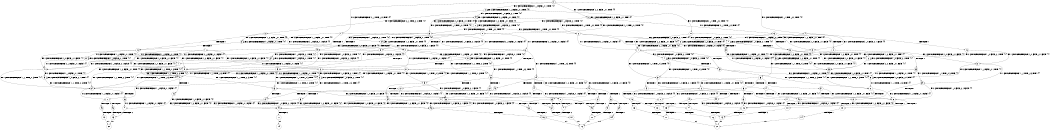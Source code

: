 digraph BCG {
size = "7, 10.5";
center = TRUE;
node [shape = circle];
0 [peripheries = 2];
0 -> 1 [label = "EX !0 !ATOMIC_EXCH_BRANCH (2, +1, TRUE, +0, 2, TRUE) !{0}"];
0 -> 2 [label = "EX !2 !ATOMIC_EXCH_BRANCH (1, +0, FALSE, +0, 1, TRUE) !{0}"];
0 -> 3 [label = "EX !1 !ATOMIC_EXCH_BRANCH (2, +0, FALSE, +0, 1, TRUE) !{0}"];
0 -> 4 [label = "EX !0 !ATOMIC_EXCH_BRANCH (2, +1, TRUE, +0, 2, TRUE) !{0}"];
1 -> 5 [label = "EX !2 !ATOMIC_EXCH_BRANCH (1, +0, FALSE, +0, 1, TRUE) !{0}"];
1 -> 6 [label = "EX !1 !ATOMIC_EXCH_BRANCH (2, +0, FALSE, +0, 1, FALSE) !{0}"];
1 -> 7 [label = "TERMINATE !0"];
2 -> 2 [label = "EX !2 !ATOMIC_EXCH_BRANCH (1, +0, FALSE, +0, 1, TRUE) !{0}"];
2 -> 8 [label = "EX !0 !ATOMIC_EXCH_BRANCH (2, +1, TRUE, +0, 2, TRUE) !{0}"];
2 -> 9 [label = "EX !1 !ATOMIC_EXCH_BRANCH (2, +0, FALSE, +0, 1, TRUE) !{0}"];
2 -> 10 [label = "EX !0 !ATOMIC_EXCH_BRANCH (2, +1, TRUE, +0, 2, TRUE) !{0}"];
3 -> 3 [label = "EX !1 !ATOMIC_EXCH_BRANCH (2, +0, FALSE, +0, 1, TRUE) !{0}"];
3 -> 11 [label = "EX !0 !ATOMIC_EXCH_BRANCH (2, +1, TRUE, +0, 2, TRUE) !{0}"];
3 -> 12 [label = "EX !2 !ATOMIC_EXCH_BRANCH (1, +0, FALSE, +0, 1, TRUE) !{0}"];
3 -> 13 [label = "EX !0 !ATOMIC_EXCH_BRANCH (2, +1, TRUE, +0, 2, TRUE) !{0}"];
4 -> 14 [label = "EX !2 !ATOMIC_EXCH_BRANCH (1, +0, FALSE, +0, 1, TRUE) !{0}"];
4 -> 15 [label = "EX !1 !ATOMIC_EXCH_BRANCH (2, +0, FALSE, +0, 1, FALSE) !{0}"];
4 -> 16 [label = "TERMINATE !0"];
5 -> 5 [label = "EX !2 !ATOMIC_EXCH_BRANCH (1, +0, FALSE, +0, 1, TRUE) !{0}"];
5 -> 17 [label = "EX !1 !ATOMIC_EXCH_BRANCH (2, +0, FALSE, +0, 1, FALSE) !{0}"];
5 -> 18 [label = "TERMINATE !0"];
6 -> 19 [label = "EX !1 !ATOMIC_EXCH_BRANCH (1, +1, TRUE, +0, 3, TRUE) !{0}"];
6 -> 20 [label = "EX !2 !ATOMIC_EXCH_BRANCH (1, +0, FALSE, +0, 1, TRUE) !{0}"];
6 -> 21 [label = "TERMINATE !0"];
7 -> 22 [label = "EX !2 !ATOMIC_EXCH_BRANCH (1, +0, FALSE, +0, 1, TRUE) !{1}"];
7 -> 23 [label = "EX !1 !ATOMIC_EXCH_BRANCH (2, +0, FALSE, +0, 1, FALSE) !{1}"];
7 -> 24 [label = "EX !1 !ATOMIC_EXCH_BRANCH (2, +0, FALSE, +0, 1, FALSE) !{1}"];
8 -> 5 [label = "EX !2 !ATOMIC_EXCH_BRANCH (1, +0, FALSE, +0, 1, TRUE) !{0}"];
8 -> 17 [label = "EX !1 !ATOMIC_EXCH_BRANCH (2, +0, FALSE, +0, 1, FALSE) !{0}"];
8 -> 18 [label = "TERMINATE !0"];
9 -> 9 [label = "EX !1 !ATOMIC_EXCH_BRANCH (2, +0, FALSE, +0, 1, TRUE) !{0}"];
9 -> 12 [label = "EX !2 !ATOMIC_EXCH_BRANCH (1, +0, FALSE, +0, 1, TRUE) !{0}"];
9 -> 25 [label = "EX !0 !ATOMIC_EXCH_BRANCH (2, +1, TRUE, +0, 2, TRUE) !{0}"];
9 -> 26 [label = "EX !0 !ATOMIC_EXCH_BRANCH (2, +1, TRUE, +0, 2, TRUE) !{0}"];
10 -> 14 [label = "EX !2 !ATOMIC_EXCH_BRANCH (1, +0, FALSE, +0, 1, TRUE) !{0}"];
10 -> 27 [label = "EX !1 !ATOMIC_EXCH_BRANCH (2, +0, FALSE, +0, 1, FALSE) !{0}"];
10 -> 28 [label = "TERMINATE !0"];
11 -> 6 [label = "EX !1 !ATOMIC_EXCH_BRANCH (2, +0, FALSE, +0, 1, FALSE) !{0}"];
11 -> 29 [label = "EX !2 !ATOMIC_EXCH_BRANCH (1, +0, FALSE, +0, 1, TRUE) !{0}"];
11 -> 30 [label = "TERMINATE !0"];
12 -> 9 [label = "EX !1 !ATOMIC_EXCH_BRANCH (2, +0, FALSE, +0, 1, TRUE) !{0}"];
12 -> 12 [label = "EX !2 !ATOMIC_EXCH_BRANCH (1, +0, FALSE, +0, 1, TRUE) !{0}"];
12 -> 25 [label = "EX !0 !ATOMIC_EXCH_BRANCH (2, +1, TRUE, +0, 2, TRUE) !{0}"];
12 -> 26 [label = "EX !0 !ATOMIC_EXCH_BRANCH (2, +1, TRUE, +0, 2, TRUE) !{0}"];
13 -> 15 [label = "EX !1 !ATOMIC_EXCH_BRANCH (2, +0, FALSE, +0, 1, FALSE) !{0}"];
13 -> 31 [label = "EX !2 !ATOMIC_EXCH_BRANCH (1, +0, FALSE, +0, 1, TRUE) !{0}"];
13 -> 32 [label = "TERMINATE !0"];
14 -> 14 [label = "EX !2 !ATOMIC_EXCH_BRANCH (1, +0, FALSE, +0, 1, TRUE) !{0}"];
14 -> 27 [label = "EX !1 !ATOMIC_EXCH_BRANCH (2, +0, FALSE, +0, 1, FALSE) !{0}"];
14 -> 28 [label = "TERMINATE !0"];
15 -> 33 [label = "EX !1 !ATOMIC_EXCH_BRANCH (1, +1, TRUE, +0, 3, TRUE) !{0}"];
15 -> 34 [label = "EX !2 !ATOMIC_EXCH_BRANCH (1, +0, FALSE, +0, 1, TRUE) !{0}"];
15 -> 35 [label = "TERMINATE !0"];
16 -> 36 [label = "EX !2 !ATOMIC_EXCH_BRANCH (1, +0, FALSE, +0, 1, TRUE) !{1}"];
16 -> 37 [label = "EX !1 !ATOMIC_EXCH_BRANCH (2, +0, FALSE, +0, 1, FALSE) !{1}"];
17 -> 38 [label = "EX !1 !ATOMIC_EXCH_BRANCH (1, +1, TRUE, +0, 3, TRUE) !{0}"];
17 -> 20 [label = "EX !2 !ATOMIC_EXCH_BRANCH (1, +0, FALSE, +0, 1, TRUE) !{0}"];
17 -> 39 [label = "TERMINATE !0"];
18 -> 22 [label = "EX !2 !ATOMIC_EXCH_BRANCH (1, +0, FALSE, +0, 1, TRUE) !{1}"];
18 -> 40 [label = "EX !1 !ATOMIC_EXCH_BRANCH (2, +0, FALSE, +0, 1, FALSE) !{1}"];
18 -> 41 [label = "EX !1 !ATOMIC_EXCH_BRANCH (2, +0, FALSE, +0, 1, FALSE) !{1}"];
19 -> 42 [label = "EX !2 !ATOMIC_EXCH_BRANCH (1, +0, FALSE, +0, 1, FALSE) !{0}"];
19 -> 43 [label = "TERMINATE !0"];
19 -> 44 [label = "TERMINATE !1"];
20 -> 38 [label = "EX !1 !ATOMIC_EXCH_BRANCH (1, +1, TRUE, +0, 3, TRUE) !{0}"];
20 -> 20 [label = "EX !2 !ATOMIC_EXCH_BRANCH (1, +0, FALSE, +0, 1, TRUE) !{0}"];
20 -> 39 [label = "TERMINATE !0"];
21 -> 45 [label = "EX !1 !ATOMIC_EXCH_BRANCH (1, +1, TRUE, +0, 3, TRUE) !{1}"];
21 -> 46 [label = "EX !2 !ATOMIC_EXCH_BRANCH (1, +0, FALSE, +0, 1, TRUE) !{1}"];
21 -> 47 [label = "EX !1 !ATOMIC_EXCH_BRANCH (1, +1, TRUE, +0, 3, TRUE) !{1}"];
22 -> 22 [label = "EX !2 !ATOMIC_EXCH_BRANCH (1, +0, FALSE, +0, 1, TRUE) !{1}"];
22 -> 40 [label = "EX !1 !ATOMIC_EXCH_BRANCH (2, +0, FALSE, +0, 1, FALSE) !{1}"];
22 -> 41 [label = "EX !1 !ATOMIC_EXCH_BRANCH (2, +0, FALSE, +0, 1, FALSE) !{1}"];
23 -> 45 [label = "EX !1 !ATOMIC_EXCH_BRANCH (1, +1, TRUE, +0, 3, TRUE) !{1}"];
23 -> 46 [label = "EX !2 !ATOMIC_EXCH_BRANCH (1, +0, FALSE, +0, 1, TRUE) !{1}"];
23 -> 47 [label = "EX !1 !ATOMIC_EXCH_BRANCH (1, +1, TRUE, +0, 3, TRUE) !{1}"];
24 -> 48 [label = "EX !2 !ATOMIC_EXCH_BRANCH (1, +0, FALSE, +0, 1, TRUE) !{1}"];
24 -> 47 [label = "EX !1 !ATOMIC_EXCH_BRANCH (1, +1, TRUE, +0, 3, TRUE) !{1}"];
25 -> 17 [label = "EX !1 !ATOMIC_EXCH_BRANCH (2, +0, FALSE, +0, 1, FALSE) !{0}"];
25 -> 29 [label = "EX !2 !ATOMIC_EXCH_BRANCH (1, +0, FALSE, +0, 1, TRUE) !{0}"];
25 -> 49 [label = "TERMINATE !0"];
26 -> 27 [label = "EX !1 !ATOMIC_EXCH_BRANCH (2, +0, FALSE, +0, 1, FALSE) !{0}"];
26 -> 31 [label = "EX !2 !ATOMIC_EXCH_BRANCH (1, +0, FALSE, +0, 1, TRUE) !{0}"];
26 -> 50 [label = "TERMINATE !0"];
27 -> 51 [label = "EX !1 !ATOMIC_EXCH_BRANCH (1, +1, TRUE, +0, 3, TRUE) !{0}"];
27 -> 34 [label = "EX !2 !ATOMIC_EXCH_BRANCH (1, +0, FALSE, +0, 1, TRUE) !{0}"];
27 -> 52 [label = "TERMINATE !0"];
28 -> 36 [label = "EX !2 !ATOMIC_EXCH_BRANCH (1, +0, FALSE, +0, 1, TRUE) !{1}"];
28 -> 53 [label = "EX !1 !ATOMIC_EXCH_BRANCH (2, +0, FALSE, +0, 1, FALSE) !{1}"];
29 -> 17 [label = "EX !1 !ATOMIC_EXCH_BRANCH (2, +0, FALSE, +0, 1, FALSE) !{0}"];
29 -> 29 [label = "EX !2 !ATOMIC_EXCH_BRANCH (1, +0, FALSE, +0, 1, TRUE) !{0}"];
29 -> 49 [label = "TERMINATE !0"];
30 -> 23 [label = "EX !1 !ATOMIC_EXCH_BRANCH (2, +0, FALSE, +0, 1, FALSE) !{1}"];
30 -> 54 [label = "EX !2 !ATOMIC_EXCH_BRANCH (1, +0, FALSE, +0, 1, TRUE) !{1}"];
30 -> 24 [label = "EX !1 !ATOMIC_EXCH_BRANCH (2, +0, FALSE, +0, 1, FALSE) !{1}"];
31 -> 27 [label = "EX !1 !ATOMIC_EXCH_BRANCH (2, +0, FALSE, +0, 1, FALSE) !{0}"];
31 -> 31 [label = "EX !2 !ATOMIC_EXCH_BRANCH (1, +0, FALSE, +0, 1, TRUE) !{0}"];
31 -> 50 [label = "TERMINATE !0"];
32 -> 37 [label = "EX !1 !ATOMIC_EXCH_BRANCH (2, +0, FALSE, +0, 1, FALSE) !{1}"];
32 -> 55 [label = "EX !2 !ATOMIC_EXCH_BRANCH (1, +0, FALSE, +0, 1, TRUE) !{1}"];
33 -> 56 [label = "EX !2 !ATOMIC_EXCH_BRANCH (1, +0, FALSE, +0, 1, FALSE) !{0}"];
33 -> 57 [label = "TERMINATE !0"];
33 -> 58 [label = "TERMINATE !1"];
34 -> 51 [label = "EX !1 !ATOMIC_EXCH_BRANCH (1, +1, TRUE, +0, 3, TRUE) !{0}"];
34 -> 34 [label = "EX !2 !ATOMIC_EXCH_BRANCH (1, +0, FALSE, +0, 1, TRUE) !{0}"];
34 -> 52 [label = "TERMINATE !0"];
35 -> 59 [label = "EX !1 !ATOMIC_EXCH_BRANCH (1, +1, TRUE, +0, 3, TRUE) !{1}"];
35 -> 60 [label = "EX !2 !ATOMIC_EXCH_BRANCH (1, +0, FALSE, +0, 1, TRUE) !{1}"];
36 -> 36 [label = "EX !2 !ATOMIC_EXCH_BRANCH (1, +0, FALSE, +0, 1, TRUE) !{1}"];
36 -> 53 [label = "EX !1 !ATOMIC_EXCH_BRANCH (2, +0, FALSE, +0, 1, FALSE) !{1}"];
37 -> 59 [label = "EX !1 !ATOMIC_EXCH_BRANCH (1, +1, TRUE, +0, 3, TRUE) !{1}"];
37 -> 60 [label = "EX !2 !ATOMIC_EXCH_BRANCH (1, +0, FALSE, +0, 1, TRUE) !{1}"];
38 -> 42 [label = "EX !2 !ATOMIC_EXCH_BRANCH (1, +0, FALSE, +0, 1, FALSE) !{0}"];
38 -> 61 [label = "TERMINATE !0"];
38 -> 62 [label = "TERMINATE !1"];
39 -> 63 [label = "EX !1 !ATOMIC_EXCH_BRANCH (1, +1, TRUE, +0, 3, TRUE) !{1}"];
39 -> 46 [label = "EX !2 !ATOMIC_EXCH_BRANCH (1, +0, FALSE, +0, 1, TRUE) !{1}"];
39 -> 64 [label = "EX !1 !ATOMIC_EXCH_BRANCH (1, +1, TRUE, +0, 3, TRUE) !{1}"];
40 -> 63 [label = "EX !1 !ATOMIC_EXCH_BRANCH (1, +1, TRUE, +0, 3, TRUE) !{1}"];
40 -> 46 [label = "EX !2 !ATOMIC_EXCH_BRANCH (1, +0, FALSE, +0, 1, TRUE) !{1}"];
40 -> 64 [label = "EX !1 !ATOMIC_EXCH_BRANCH (1, +1, TRUE, +0, 3, TRUE) !{1}"];
41 -> 48 [label = "EX !2 !ATOMIC_EXCH_BRANCH (1, +0, FALSE, +0, 1, TRUE) !{1}"];
41 -> 64 [label = "EX !1 !ATOMIC_EXCH_BRANCH (1, +1, TRUE, +0, 3, TRUE) !{1}"];
42 -> 65 [label = "TERMINATE !0"];
42 -> 66 [label = "TERMINATE !2"];
42 -> 67 [label = "TERMINATE !1"];
43 -> 68 [label = "EX !2 !ATOMIC_EXCH_BRANCH (1, +0, FALSE, +0, 1, FALSE) !{1}"];
43 -> 69 [label = "TERMINATE !1"];
44 -> 70 [label = "EX !2 !ATOMIC_EXCH_BRANCH (1, +0, FALSE, +0, 1, FALSE) !{0}"];
44 -> 71 [label = "TERMINATE !0"];
45 -> 68 [label = "EX !2 !ATOMIC_EXCH_BRANCH (1, +0, FALSE, +0, 1, FALSE) !{1}"];
45 -> 69 [label = "TERMINATE !1"];
46 -> 63 [label = "EX !1 !ATOMIC_EXCH_BRANCH (1, +1, TRUE, +0, 3, TRUE) !{1}"];
46 -> 46 [label = "EX !2 !ATOMIC_EXCH_BRANCH (1, +0, FALSE, +0, 1, TRUE) !{1}"];
46 -> 64 [label = "EX !1 !ATOMIC_EXCH_BRANCH (1, +1, TRUE, +0, 3, TRUE) !{1}"];
47 -> 72 [label = "EX !2 !ATOMIC_EXCH_BRANCH (1, +0, FALSE, +0, 1, FALSE) !{1}"];
47 -> 73 [label = "TERMINATE !1"];
48 -> 48 [label = "EX !2 !ATOMIC_EXCH_BRANCH (1, +0, FALSE, +0, 1, TRUE) !{1}"];
48 -> 64 [label = "EX !1 !ATOMIC_EXCH_BRANCH (1, +1, TRUE, +0, 3, TRUE) !{1}"];
49 -> 40 [label = "EX !1 !ATOMIC_EXCH_BRANCH (2, +0, FALSE, +0, 1, FALSE) !{1}"];
49 -> 54 [label = "EX !2 !ATOMIC_EXCH_BRANCH (1, +0, FALSE, +0, 1, TRUE) !{1}"];
49 -> 41 [label = "EX !1 !ATOMIC_EXCH_BRANCH (2, +0, FALSE, +0, 1, FALSE) !{1}"];
50 -> 53 [label = "EX !1 !ATOMIC_EXCH_BRANCH (2, +0, FALSE, +0, 1, FALSE) !{1}"];
50 -> 55 [label = "EX !2 !ATOMIC_EXCH_BRANCH (1, +0, FALSE, +0, 1, TRUE) !{1}"];
51 -> 56 [label = "EX !2 !ATOMIC_EXCH_BRANCH (1, +0, FALSE, +0, 1, FALSE) !{0}"];
51 -> 74 [label = "TERMINATE !0"];
51 -> 75 [label = "TERMINATE !1"];
52 -> 76 [label = "EX !1 !ATOMIC_EXCH_BRANCH (1, +1, TRUE, +0, 3, TRUE) !{1}"];
52 -> 60 [label = "EX !2 !ATOMIC_EXCH_BRANCH (1, +0, FALSE, +0, 1, TRUE) !{1}"];
53 -> 76 [label = "EX !1 !ATOMIC_EXCH_BRANCH (1, +1, TRUE, +0, 3, TRUE) !{1}"];
53 -> 60 [label = "EX !2 !ATOMIC_EXCH_BRANCH (1, +0, FALSE, +0, 1, TRUE) !{1}"];
54 -> 40 [label = "EX !1 !ATOMIC_EXCH_BRANCH (2, +0, FALSE, +0, 1, FALSE) !{1}"];
54 -> 54 [label = "EX !2 !ATOMIC_EXCH_BRANCH (1, +0, FALSE, +0, 1, TRUE) !{1}"];
54 -> 41 [label = "EX !1 !ATOMIC_EXCH_BRANCH (2, +0, FALSE, +0, 1, FALSE) !{1}"];
55 -> 53 [label = "EX !1 !ATOMIC_EXCH_BRANCH (2, +0, FALSE, +0, 1, FALSE) !{1}"];
55 -> 55 [label = "EX !2 !ATOMIC_EXCH_BRANCH (1, +0, FALSE, +0, 1, TRUE) !{1}"];
56 -> 77 [label = "TERMINATE !0"];
56 -> 78 [label = "TERMINATE !2"];
56 -> 79 [label = "TERMINATE !1"];
57 -> 80 [label = "EX !2 !ATOMIC_EXCH_BRANCH (1, +0, FALSE, +0, 1, FALSE) !{1}"];
57 -> 81 [label = "TERMINATE !1"];
58 -> 82 [label = "EX !2 !ATOMIC_EXCH_BRANCH (1, +0, FALSE, +0, 1, FALSE) !{0}"];
58 -> 83 [label = "TERMINATE !0"];
59 -> 80 [label = "EX !2 !ATOMIC_EXCH_BRANCH (1, +0, FALSE, +0, 1, FALSE) !{1}"];
59 -> 81 [label = "TERMINATE !1"];
60 -> 76 [label = "EX !1 !ATOMIC_EXCH_BRANCH (1, +1, TRUE, +0, 3, TRUE) !{1}"];
60 -> 60 [label = "EX !2 !ATOMIC_EXCH_BRANCH (1, +0, FALSE, +0, 1, TRUE) !{1}"];
61 -> 68 [label = "EX !2 !ATOMIC_EXCH_BRANCH (1, +0, FALSE, +0, 1, FALSE) !{1}"];
61 -> 84 [label = "TERMINATE !1"];
62 -> 70 [label = "EX !2 !ATOMIC_EXCH_BRANCH (1, +0, FALSE, +0, 1, FALSE) !{0}"];
62 -> 85 [label = "TERMINATE !0"];
63 -> 68 [label = "EX !2 !ATOMIC_EXCH_BRANCH (1, +0, FALSE, +0, 1, FALSE) !{1}"];
63 -> 84 [label = "TERMINATE !1"];
64 -> 72 [label = "EX !2 !ATOMIC_EXCH_BRANCH (1, +0, FALSE, +0, 1, FALSE) !{1}"];
64 -> 86 [label = "TERMINATE !1"];
65 -> 87 [label = "TERMINATE !2"];
65 -> 88 [label = "TERMINATE !1"];
66 -> 89 [label = "TERMINATE !0"];
66 -> 90 [label = "TERMINATE !1"];
67 -> 91 [label = "TERMINATE !0"];
67 -> 92 [label = "TERMINATE !2"];
68 -> 87 [label = "TERMINATE !2"];
68 -> 88 [label = "TERMINATE !1"];
69 -> 93 [label = "EX !2 !ATOMIC_EXCH_BRANCH (1, +0, FALSE, +0, 1, FALSE) !{2}"];
69 -> 94 [label = "EX !2 !ATOMIC_EXCH_BRANCH (1, +0, FALSE, +0, 1, FALSE) !{2}"];
70 -> 91 [label = "TERMINATE !0"];
70 -> 92 [label = "TERMINATE !2"];
71 -> 93 [label = "EX !2 !ATOMIC_EXCH_BRANCH (1, +0, FALSE, +0, 1, FALSE) !{2}"];
71 -> 94 [label = "EX !2 !ATOMIC_EXCH_BRANCH (1, +0, FALSE, +0, 1, FALSE) !{2}"];
72 -> 95 [label = "TERMINATE !2"];
72 -> 96 [label = "TERMINATE !1"];
73 -> 97 [label = "EX !2 !ATOMIC_EXCH_BRANCH (1, +0, FALSE, +0, 1, FALSE) !{2}"];
74 -> 80 [label = "EX !2 !ATOMIC_EXCH_BRANCH (1, +0, FALSE, +0, 1, FALSE) !{1}"];
74 -> 98 [label = "TERMINATE !1"];
75 -> 82 [label = "EX !2 !ATOMIC_EXCH_BRANCH (1, +0, FALSE, +0, 1, FALSE) !{0}"];
75 -> 99 [label = "TERMINATE !0"];
76 -> 80 [label = "EX !2 !ATOMIC_EXCH_BRANCH (1, +0, FALSE, +0, 1, FALSE) !{1}"];
76 -> 98 [label = "TERMINATE !1"];
77 -> 100 [label = "TERMINATE !2"];
77 -> 101 [label = "TERMINATE !1"];
78 -> 102 [label = "TERMINATE !0"];
78 -> 103 [label = "TERMINATE !1"];
79 -> 104 [label = "TERMINATE !0"];
79 -> 105 [label = "TERMINATE !2"];
80 -> 100 [label = "TERMINATE !2"];
80 -> 101 [label = "TERMINATE !1"];
81 -> 106 [label = "EX !2 !ATOMIC_EXCH_BRANCH (1, +0, FALSE, +0, 1, FALSE) !{2}"];
82 -> 104 [label = "TERMINATE !0"];
82 -> 105 [label = "TERMINATE !2"];
83 -> 106 [label = "EX !2 !ATOMIC_EXCH_BRANCH (1, +0, FALSE, +0, 1, FALSE) !{2}"];
84 -> 93 [label = "EX !2 !ATOMIC_EXCH_BRANCH (1, +0, FALSE, +0, 1, FALSE) !{2}"];
84 -> 94 [label = "EX !2 !ATOMIC_EXCH_BRANCH (1, +0, FALSE, +0, 1, FALSE) !{2}"];
85 -> 93 [label = "EX !2 !ATOMIC_EXCH_BRANCH (1, +0, FALSE, +0, 1, FALSE) !{2}"];
85 -> 94 [label = "EX !2 !ATOMIC_EXCH_BRANCH (1, +0, FALSE, +0, 1, FALSE) !{2}"];
86 -> 97 [label = "EX !2 !ATOMIC_EXCH_BRANCH (1, +0, FALSE, +0, 1, FALSE) !{2}"];
87 -> 107 [label = "TERMINATE !1"];
88 -> 108 [label = "TERMINATE !2"];
89 -> 109 [label = "TERMINATE !1"];
90 -> 110 [label = "TERMINATE !0"];
91 -> 108 [label = "TERMINATE !2"];
92 -> 110 [label = "TERMINATE !0"];
93 -> 108 [label = "TERMINATE !2"];
94 -> 111 [label = "TERMINATE !2"];
95 -> 112 [label = "TERMINATE !1"];
96 -> 113 [label = "TERMINATE !2"];
97 -> 113 [label = "TERMINATE !2"];
98 -> 106 [label = "EX !2 !ATOMIC_EXCH_BRANCH (1, +0, FALSE, +0, 1, FALSE) !{2}"];
99 -> 106 [label = "EX !2 !ATOMIC_EXCH_BRANCH (1, +0, FALSE, +0, 1, FALSE) !{2}"];
100 -> 114 [label = "TERMINATE !1"];
101 -> 115 [label = "TERMINATE !2"];
102 -> 116 [label = "TERMINATE !1"];
103 -> 117 [label = "TERMINATE !0"];
104 -> 115 [label = "TERMINATE !2"];
105 -> 117 [label = "TERMINATE !0"];
106 -> 115 [label = "TERMINATE !2"];
107 -> 118 [label = "exit"];
108 -> 118 [label = "exit"];
109 -> 118 [label = "exit"];
110 -> 118 [label = "exit"];
111 -> 119 [label = "exit"];
112 -> 120 [label = "exit"];
113 -> 120 [label = "exit"];
114 -> 121 [label = "exit"];
115 -> 121 [label = "exit"];
116 -> 121 [label = "exit"];
117 -> 121 [label = "exit"];
}
